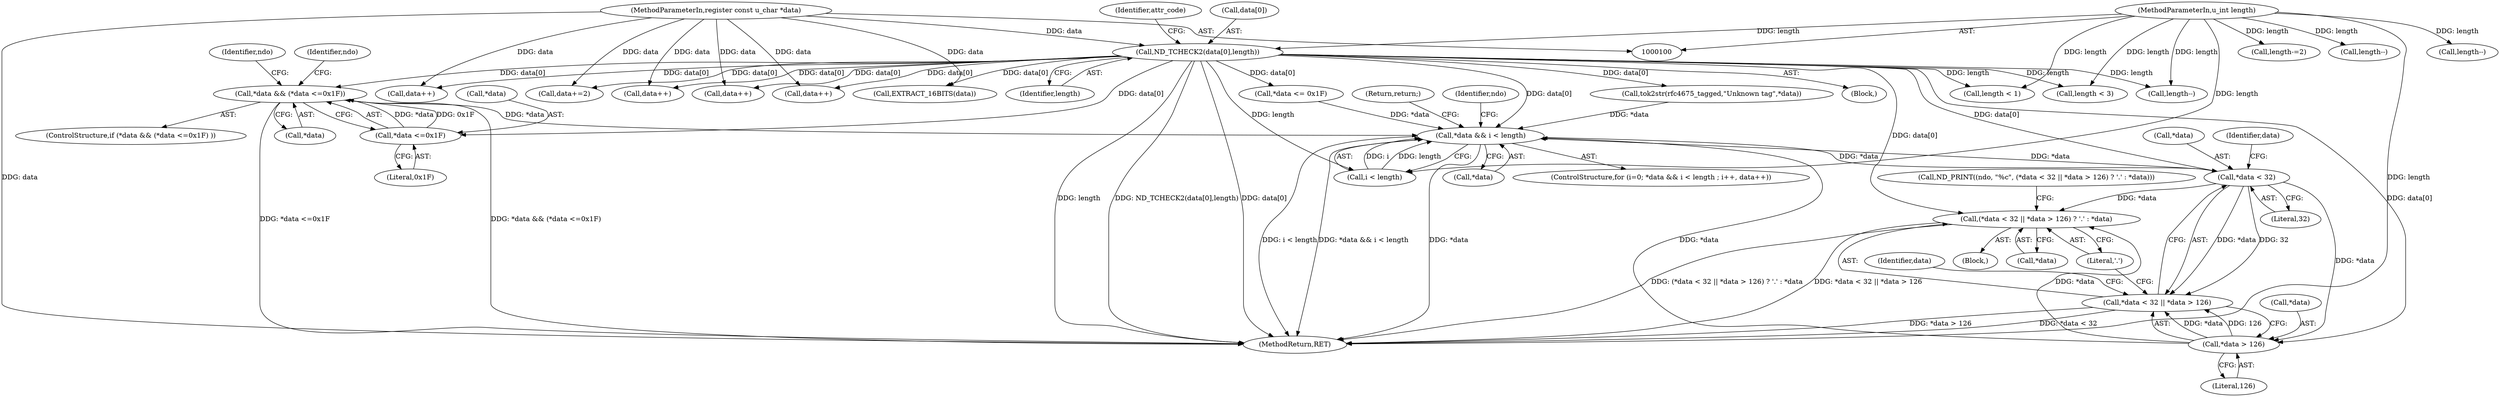 digraph "1_tcpdump_1bc78d795cd5cad5525498658f414a11ea0a7e9c@pointer" {
"1000129" [label="(Call,*data && (*data <=0x1F))"];
"1000107" [label="(Call,ND_TCHECK2(data[0],length))"];
"1000102" [label="(MethodParameterIn,register const u_char *data)"];
"1000103" [label="(MethodParameterIn,u_int length)"];
"1000132" [label="(Call,*data <=0x1F)"];
"1000233" [label="(Call,*data && i < length)"];
"1000251" [label="(Call,*data < 32)"];
"1000249" [label="(Call,(*data < 32 || *data > 126) ? '.' : *data)"];
"1000250" [label="(Call,*data < 32 || *data > 126)"];
"1000255" [label="(Call,*data > 126)"];
"1000138" [label="(Identifier,ndo)"];
"1000236" [label="(Call,i < length)"];
"1000157" [label="(Call,EXTRACT_16BITS(data))"];
"1000179" [label="(Call,length < 1)"];
"1000233" [label="(Call,*data && i < length)"];
"1000247" [label="(Block,)"];
"1000148" [label="(Call,data++)"];
"1000107" [label="(Call,ND_TCHECK2(data[0],length))"];
"1000255" [label="(Call,*data > 126)"];
"1000113" [label="(Identifier,attr_code)"];
"1000132" [label="(Call,*data <=0x1F)"];
"1000270" [label="(MethodReturn,RET)"];
"1000130" [label="(Call,*data)"];
"1000103" [label="(MethodParameterIn,u_int length)"];
"1000146" [label="(Identifier,ndo)"];
"1000105" [label="(Block,)"];
"1000251" [label="(Call,*data < 32)"];
"1000234" [label="(Call,*data)"];
"1000162" [label="(Call,length-=2)"];
"1000242" [label="(Call,data++)"];
"1000129" [label="(Call,*data && (*data <=0x1F))"];
"1000259" [label="(Literal,'.')"];
"1000135" [label="(Literal,0x1F)"];
"1000260" [label="(Call,*data)"];
"1000205" [label="(Call,data++)"];
"1000150" [label="(Call,length--)"];
"1000111" [label="(Identifier,length)"];
"1000261" [label="(Identifier,data)"];
"1000102" [label="(MethodParameterIn,register const u_char *data)"];
"1000133" [label="(Call,*data)"];
"1000249" [label="(Call,(*data < 32 || *data > 126) ? '.' : *data)"];
"1000262" [label="(Return,return;)"];
"1000159" [label="(Call,data+=2)"];
"1000244" [label="(Call,ND_PRINT((ndo, \"%c\", (*data < 32 || *data > 126) ? '.' : *data)))"];
"1000117" [label="(Call,length < 3)"];
"1000226" [label="(Call,length--)"];
"1000229" [label="(ControlStructure,for (i=0; *data && i < length ; i++, data++))"];
"1000217" [label="(Call,tok2str(rfc4675_tagged,\"Unknown tag\",*data))"];
"1000256" [label="(Call,*data)"];
"1000224" [label="(Call,data++)"];
"1000252" [label="(Call,*data)"];
"1000108" [label="(Call,data[0])"];
"1000250" [label="(Call,*data < 32 || *data > 126)"];
"1000246" [label="(Identifier,ndo)"];
"1000254" [label="(Literal,32)"];
"1000257" [label="(Identifier,data)"];
"1000173" [label="(Call,*data <= 0x1F)"];
"1000128" [label="(ControlStructure,if (*data && (*data <=0x1F) ))"];
"1000207" [label="(Call,length--)"];
"1000258" [label="(Literal,126)"];
"1000129" -> "1000128"  [label="AST: "];
"1000129" -> "1000130"  [label="CFG: "];
"1000129" -> "1000132"  [label="CFG: "];
"1000130" -> "1000129"  [label="AST: "];
"1000132" -> "1000129"  [label="AST: "];
"1000138" -> "1000129"  [label="CFG: "];
"1000146" -> "1000129"  [label="CFG: "];
"1000129" -> "1000270"  [label="DDG: *data <=0x1F"];
"1000129" -> "1000270"  [label="DDG: *data && (*data <=0x1F)"];
"1000107" -> "1000129"  [label="DDG: data[0]"];
"1000132" -> "1000129"  [label="DDG: *data"];
"1000132" -> "1000129"  [label="DDG: 0x1F"];
"1000129" -> "1000233"  [label="DDG: *data"];
"1000107" -> "1000105"  [label="AST: "];
"1000107" -> "1000111"  [label="CFG: "];
"1000108" -> "1000107"  [label="AST: "];
"1000111" -> "1000107"  [label="AST: "];
"1000113" -> "1000107"  [label="CFG: "];
"1000107" -> "1000270"  [label="DDG: data[0]"];
"1000107" -> "1000270"  [label="DDG: ND_TCHECK2(data[0],length)"];
"1000107" -> "1000270"  [label="DDG: length"];
"1000102" -> "1000107"  [label="DDG: data"];
"1000103" -> "1000107"  [label="DDG: length"];
"1000107" -> "1000117"  [label="DDG: length"];
"1000107" -> "1000132"  [label="DDG: data[0]"];
"1000107" -> "1000148"  [label="DDG: data[0]"];
"1000107" -> "1000157"  [label="DDG: data[0]"];
"1000107" -> "1000159"  [label="DDG: data[0]"];
"1000107" -> "1000173"  [label="DDG: data[0]"];
"1000107" -> "1000179"  [label="DDG: length"];
"1000107" -> "1000205"  [label="DDG: data[0]"];
"1000107" -> "1000217"  [label="DDG: data[0]"];
"1000107" -> "1000224"  [label="DDG: data[0]"];
"1000107" -> "1000226"  [label="DDG: length"];
"1000107" -> "1000233"  [label="DDG: data[0]"];
"1000107" -> "1000236"  [label="DDG: length"];
"1000107" -> "1000242"  [label="DDG: data[0]"];
"1000107" -> "1000249"  [label="DDG: data[0]"];
"1000107" -> "1000251"  [label="DDG: data[0]"];
"1000107" -> "1000255"  [label="DDG: data[0]"];
"1000102" -> "1000100"  [label="AST: "];
"1000102" -> "1000270"  [label="DDG: data"];
"1000102" -> "1000148"  [label="DDG: data"];
"1000102" -> "1000157"  [label="DDG: data"];
"1000102" -> "1000159"  [label="DDG: data"];
"1000102" -> "1000205"  [label="DDG: data"];
"1000102" -> "1000224"  [label="DDG: data"];
"1000102" -> "1000242"  [label="DDG: data"];
"1000103" -> "1000100"  [label="AST: "];
"1000103" -> "1000270"  [label="DDG: length"];
"1000103" -> "1000117"  [label="DDG: length"];
"1000103" -> "1000150"  [label="DDG: length"];
"1000103" -> "1000162"  [label="DDG: length"];
"1000103" -> "1000179"  [label="DDG: length"];
"1000103" -> "1000207"  [label="DDG: length"];
"1000103" -> "1000226"  [label="DDG: length"];
"1000103" -> "1000236"  [label="DDG: length"];
"1000132" -> "1000135"  [label="CFG: "];
"1000133" -> "1000132"  [label="AST: "];
"1000135" -> "1000132"  [label="AST: "];
"1000233" -> "1000229"  [label="AST: "];
"1000233" -> "1000234"  [label="CFG: "];
"1000233" -> "1000236"  [label="CFG: "];
"1000234" -> "1000233"  [label="AST: "];
"1000236" -> "1000233"  [label="AST: "];
"1000246" -> "1000233"  [label="CFG: "];
"1000262" -> "1000233"  [label="CFG: "];
"1000233" -> "1000270"  [label="DDG: i < length"];
"1000233" -> "1000270"  [label="DDG: *data && i < length"];
"1000233" -> "1000270"  [label="DDG: *data"];
"1000217" -> "1000233"  [label="DDG: *data"];
"1000173" -> "1000233"  [label="DDG: *data"];
"1000251" -> "1000233"  [label="DDG: *data"];
"1000255" -> "1000233"  [label="DDG: *data"];
"1000236" -> "1000233"  [label="DDG: i"];
"1000236" -> "1000233"  [label="DDG: length"];
"1000233" -> "1000251"  [label="DDG: *data"];
"1000251" -> "1000250"  [label="AST: "];
"1000251" -> "1000254"  [label="CFG: "];
"1000252" -> "1000251"  [label="AST: "];
"1000254" -> "1000251"  [label="AST: "];
"1000257" -> "1000251"  [label="CFG: "];
"1000250" -> "1000251"  [label="CFG: "];
"1000251" -> "1000249"  [label="DDG: *data"];
"1000251" -> "1000250"  [label="DDG: *data"];
"1000251" -> "1000250"  [label="DDG: 32"];
"1000251" -> "1000255"  [label="DDG: *data"];
"1000249" -> "1000247"  [label="AST: "];
"1000249" -> "1000259"  [label="CFG: "];
"1000249" -> "1000260"  [label="CFG: "];
"1000250" -> "1000249"  [label="AST: "];
"1000259" -> "1000249"  [label="AST: "];
"1000260" -> "1000249"  [label="AST: "];
"1000244" -> "1000249"  [label="CFG: "];
"1000249" -> "1000270"  [label="DDG: *data < 32 || *data > 126"];
"1000249" -> "1000270"  [label="DDG: (*data < 32 || *data > 126) ? '.' : *data"];
"1000255" -> "1000249"  [label="DDG: *data"];
"1000250" -> "1000255"  [label="CFG: "];
"1000255" -> "1000250"  [label="AST: "];
"1000259" -> "1000250"  [label="CFG: "];
"1000261" -> "1000250"  [label="CFG: "];
"1000250" -> "1000270"  [label="DDG: *data < 32"];
"1000250" -> "1000270"  [label="DDG: *data > 126"];
"1000255" -> "1000250"  [label="DDG: *data"];
"1000255" -> "1000250"  [label="DDG: 126"];
"1000255" -> "1000258"  [label="CFG: "];
"1000256" -> "1000255"  [label="AST: "];
"1000258" -> "1000255"  [label="AST: "];
}
